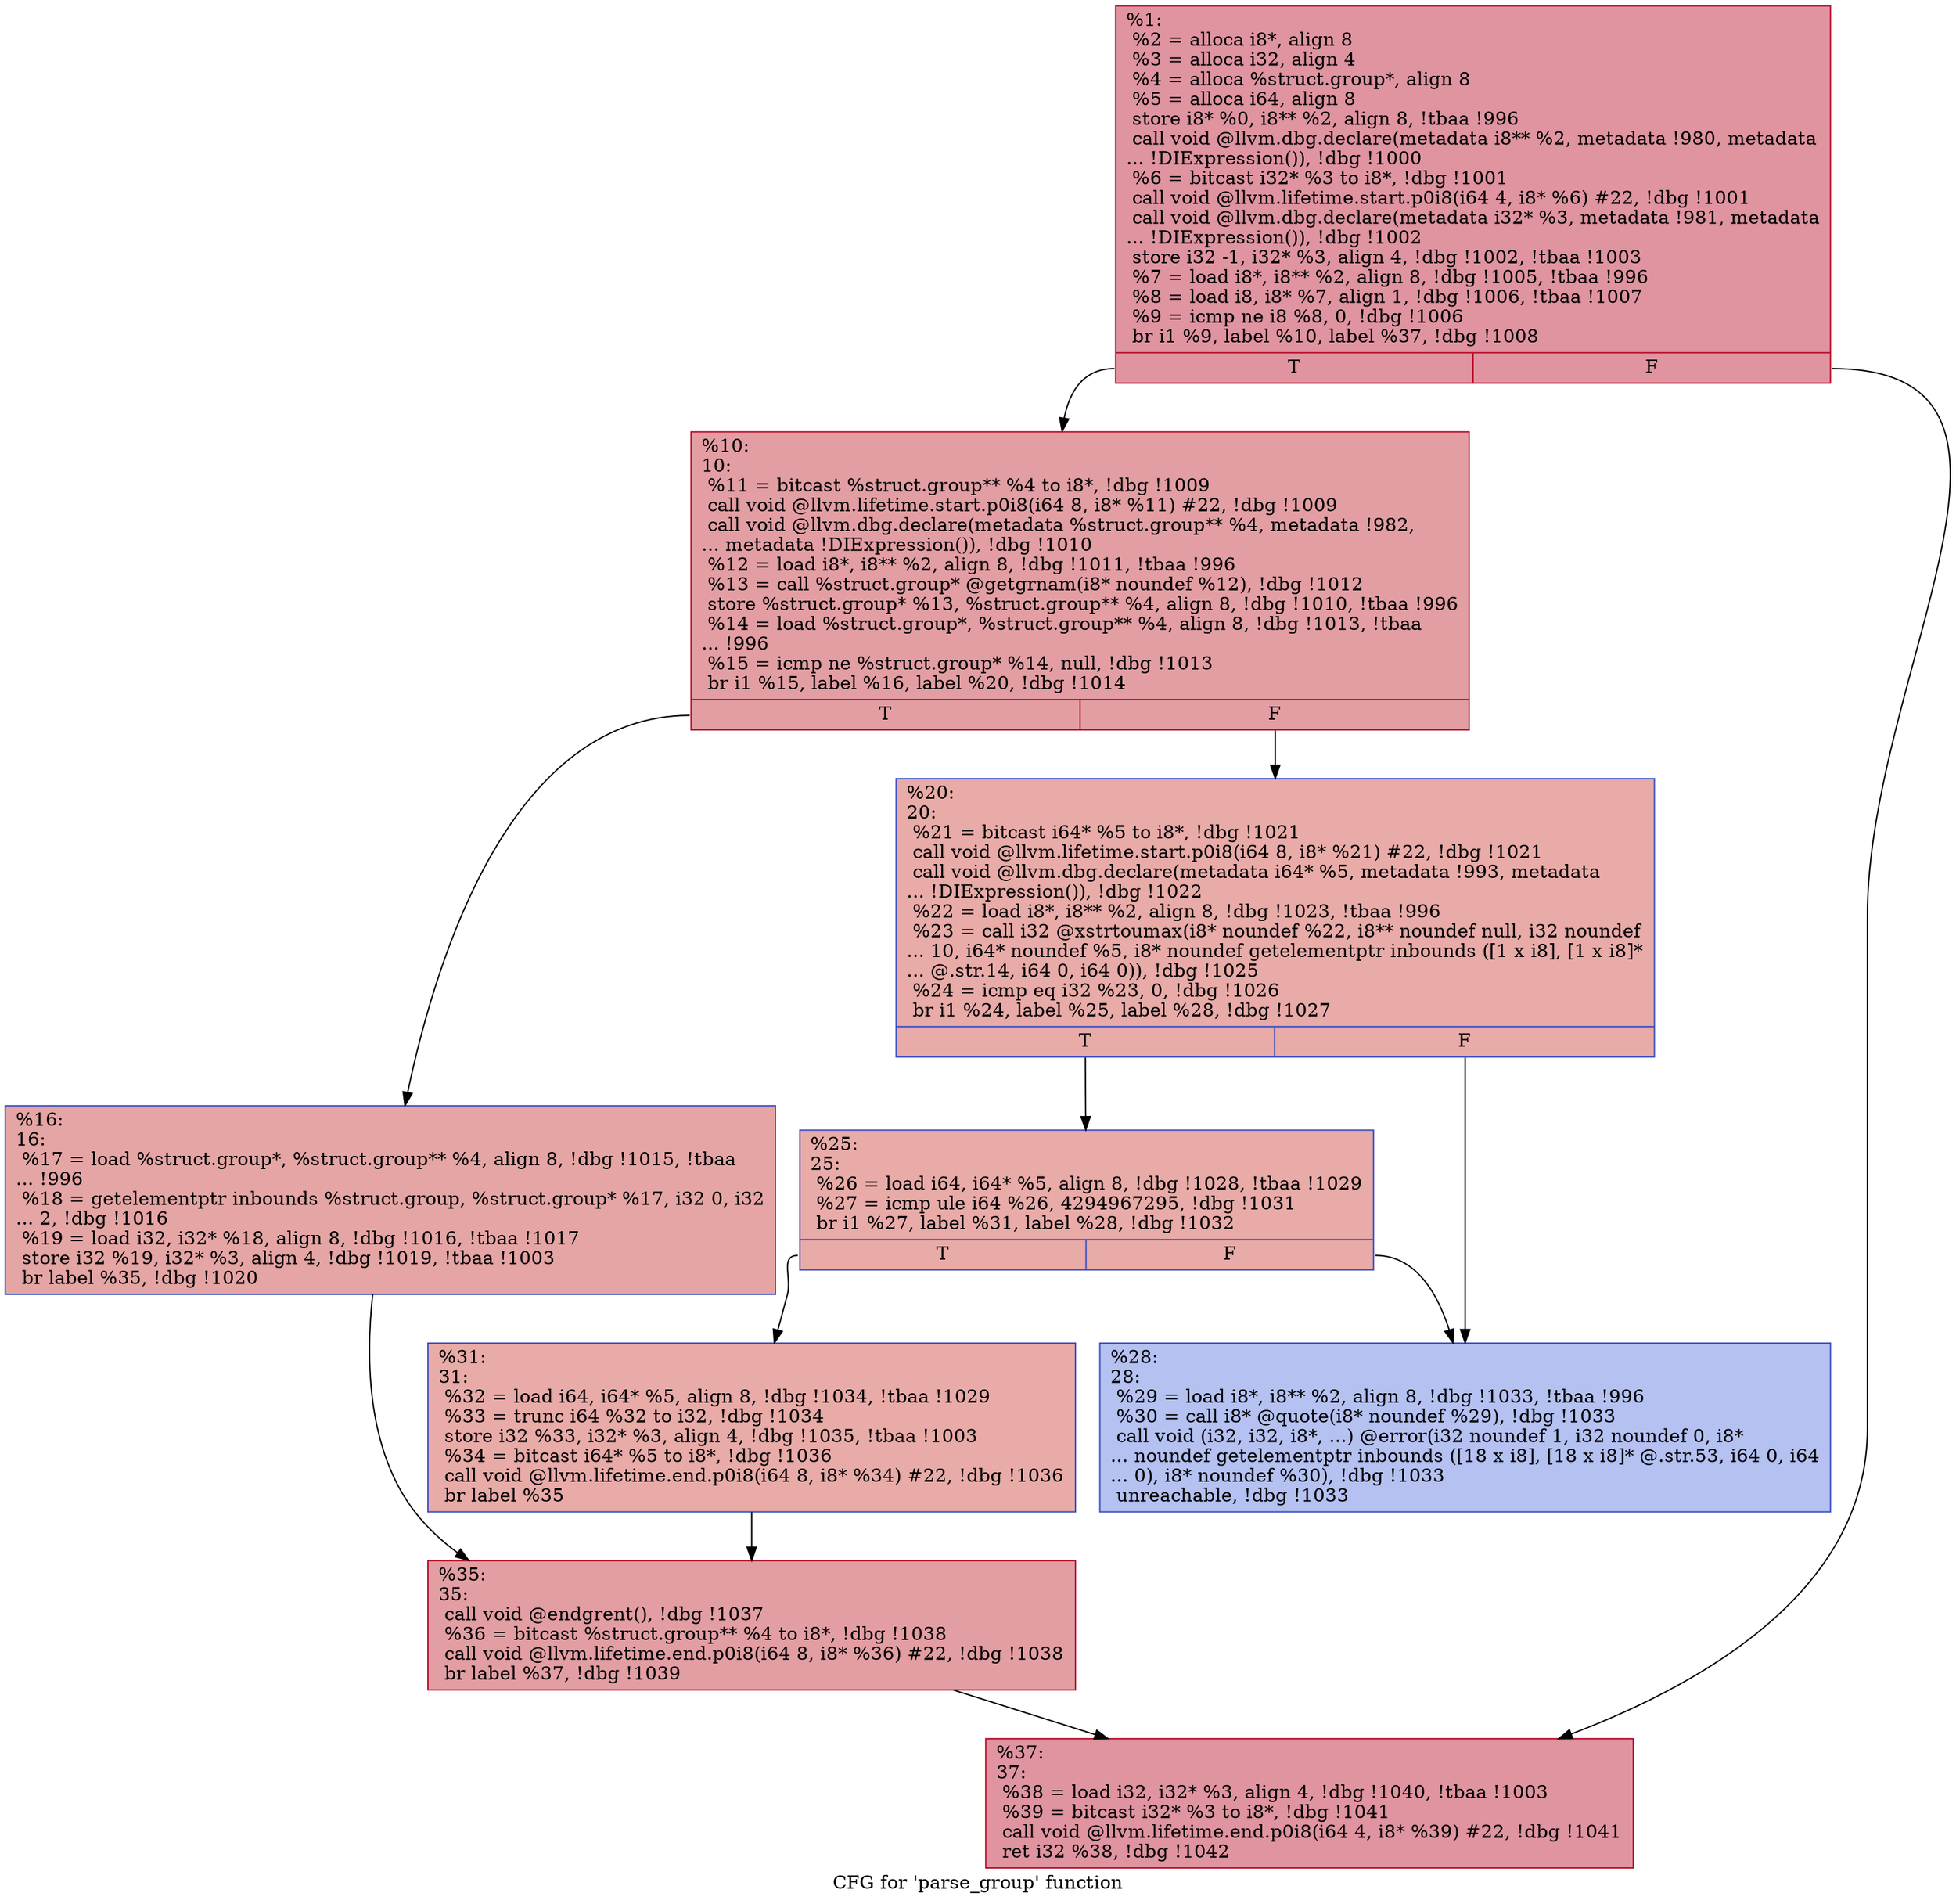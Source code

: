 digraph "CFG for 'parse_group' function" {
	label="CFG for 'parse_group' function";

	Node0x232d6e0 [shape=record,color="#b70d28ff", style=filled, fillcolor="#b70d2870",label="{%1:\l  %2 = alloca i8*, align 8\l  %3 = alloca i32, align 4\l  %4 = alloca %struct.group*, align 8\l  %5 = alloca i64, align 8\l  store i8* %0, i8** %2, align 8, !tbaa !996\l  call void @llvm.dbg.declare(metadata i8** %2, metadata !980, metadata\l... !DIExpression()), !dbg !1000\l  %6 = bitcast i32* %3 to i8*, !dbg !1001\l  call void @llvm.lifetime.start.p0i8(i64 4, i8* %6) #22, !dbg !1001\l  call void @llvm.dbg.declare(metadata i32* %3, metadata !981, metadata\l... !DIExpression()), !dbg !1002\l  store i32 -1, i32* %3, align 4, !dbg !1002, !tbaa !1003\l  %7 = load i8*, i8** %2, align 8, !dbg !1005, !tbaa !996\l  %8 = load i8, i8* %7, align 1, !dbg !1006, !tbaa !1007\l  %9 = icmp ne i8 %8, 0, !dbg !1006\l  br i1 %9, label %10, label %37, !dbg !1008\l|{<s0>T|<s1>F}}"];
	Node0x232d6e0:s0 -> Node0x232d730;
	Node0x232d6e0:s1 -> Node0x232d960;
	Node0x232d730 [shape=record,color="#b70d28ff", style=filled, fillcolor="#be242e70",label="{%10:\l10:                                               \l  %11 = bitcast %struct.group** %4 to i8*, !dbg !1009\l  call void @llvm.lifetime.start.p0i8(i64 8, i8* %11) #22, !dbg !1009\l  call void @llvm.dbg.declare(metadata %struct.group** %4, metadata !982,\l... metadata !DIExpression()), !dbg !1010\l  %12 = load i8*, i8** %2, align 8, !dbg !1011, !tbaa !996\l  %13 = call %struct.group* @getgrnam(i8* noundef %12), !dbg !1012\l  store %struct.group* %13, %struct.group** %4, align 8, !dbg !1010, !tbaa !996\l  %14 = load %struct.group*, %struct.group** %4, align 8, !dbg !1013, !tbaa\l... !996\l  %15 = icmp ne %struct.group* %14, null, !dbg !1013\l  br i1 %15, label %16, label %20, !dbg !1014\l|{<s0>T|<s1>F}}"];
	Node0x232d730:s0 -> Node0x232d780;
	Node0x232d730:s1 -> Node0x232d7d0;
	Node0x232d780 [shape=record,color="#3d50c3ff", style=filled, fillcolor="#c5333470",label="{%16:\l16:                                               \l  %17 = load %struct.group*, %struct.group** %4, align 8, !dbg !1015, !tbaa\l... !996\l  %18 = getelementptr inbounds %struct.group, %struct.group* %17, i32 0, i32\l... 2, !dbg !1016\l  %19 = load i32, i32* %18, align 8, !dbg !1016, !tbaa !1017\l  store i32 %19, i32* %3, align 4, !dbg !1019, !tbaa !1003\l  br label %35, !dbg !1020\l}"];
	Node0x232d780 -> Node0x232d910;
	Node0x232d7d0 [shape=record,color="#3d50c3ff", style=filled, fillcolor="#cc403a70",label="{%20:\l20:                                               \l  %21 = bitcast i64* %5 to i8*, !dbg !1021\l  call void @llvm.lifetime.start.p0i8(i64 8, i8* %21) #22, !dbg !1021\l  call void @llvm.dbg.declare(metadata i64* %5, metadata !993, metadata\l... !DIExpression()), !dbg !1022\l  %22 = load i8*, i8** %2, align 8, !dbg !1023, !tbaa !996\l  %23 = call i32 @xstrtoumax(i8* noundef %22, i8** noundef null, i32 noundef\l... 10, i64* noundef %5, i8* noundef getelementptr inbounds ([1 x i8], [1 x i8]*\l... @.str.14, i64 0, i64 0)), !dbg !1025\l  %24 = icmp eq i32 %23, 0, !dbg !1026\l  br i1 %24, label %25, label %28, !dbg !1027\l|{<s0>T|<s1>F}}"];
	Node0x232d7d0:s0 -> Node0x232d820;
	Node0x232d7d0:s1 -> Node0x232d870;
	Node0x232d820 [shape=record,color="#3d50c3ff", style=filled, fillcolor="#cc403a70",label="{%25:\l25:                                               \l  %26 = load i64, i64* %5, align 8, !dbg !1028, !tbaa !1029\l  %27 = icmp ule i64 %26, 4294967295, !dbg !1031\l  br i1 %27, label %31, label %28, !dbg !1032\l|{<s0>T|<s1>F}}"];
	Node0x232d820:s0 -> Node0x232d8c0;
	Node0x232d820:s1 -> Node0x232d870;
	Node0x232d870 [shape=record,color="#3d50c3ff", style=filled, fillcolor="#5572df70",label="{%28:\l28:                                               \l  %29 = load i8*, i8** %2, align 8, !dbg !1033, !tbaa !996\l  %30 = call i8* @quote(i8* noundef %29), !dbg !1033\l  call void (i32, i32, i8*, ...) @error(i32 noundef 1, i32 noundef 0, i8*\l... noundef getelementptr inbounds ([18 x i8], [18 x i8]* @.str.53, i64 0, i64\l... 0), i8* noundef %30), !dbg !1033\l  unreachable, !dbg !1033\l}"];
	Node0x232d8c0 [shape=record,color="#3d50c3ff", style=filled, fillcolor="#cc403a70",label="{%31:\l31:                                               \l  %32 = load i64, i64* %5, align 8, !dbg !1034, !tbaa !1029\l  %33 = trunc i64 %32 to i32, !dbg !1034\l  store i32 %33, i32* %3, align 4, !dbg !1035, !tbaa !1003\l  %34 = bitcast i64* %5 to i8*, !dbg !1036\l  call void @llvm.lifetime.end.p0i8(i64 8, i8* %34) #22, !dbg !1036\l  br label %35\l}"];
	Node0x232d8c0 -> Node0x232d910;
	Node0x232d910 [shape=record,color="#b70d28ff", style=filled, fillcolor="#be242e70",label="{%35:\l35:                                               \l  call void @endgrent(), !dbg !1037\l  %36 = bitcast %struct.group** %4 to i8*, !dbg !1038\l  call void @llvm.lifetime.end.p0i8(i64 8, i8* %36) #22, !dbg !1038\l  br label %37, !dbg !1039\l}"];
	Node0x232d910 -> Node0x232d960;
	Node0x232d960 [shape=record,color="#b70d28ff", style=filled, fillcolor="#b70d2870",label="{%37:\l37:                                               \l  %38 = load i32, i32* %3, align 4, !dbg !1040, !tbaa !1003\l  %39 = bitcast i32* %3 to i8*, !dbg !1041\l  call void @llvm.lifetime.end.p0i8(i64 4, i8* %39) #22, !dbg !1041\l  ret i32 %38, !dbg !1042\l}"];
}
